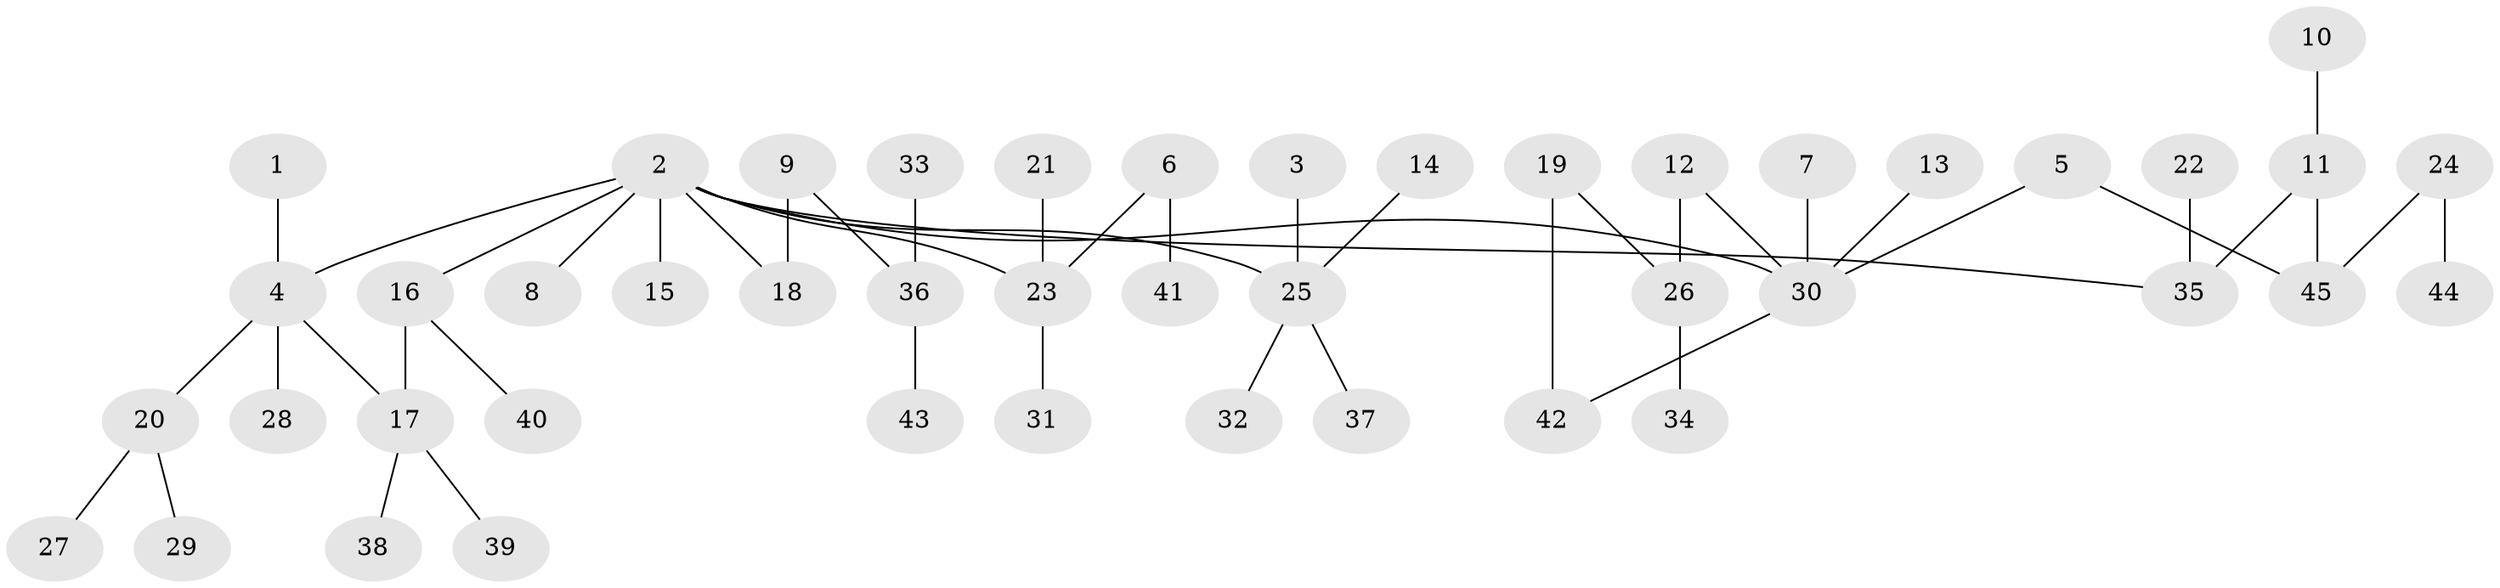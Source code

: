 // original degree distribution, {3: 0.16853932584269662, 4: 0.06741573033707865, 5: 0.033707865168539325, 7: 0.011235955056179775, 6: 0.011235955056179775, 1: 0.4606741573033708, 2: 0.24719101123595505}
// Generated by graph-tools (version 1.1) at 2025/25/03/09/25 03:25:34]
// undirected, 45 vertices, 47 edges
graph export_dot {
graph [start="1"]
  node [color=gray90,style=filled];
  1;
  2;
  3;
  4;
  5;
  6;
  7;
  8;
  9;
  10;
  11;
  12;
  13;
  14;
  15;
  16;
  17;
  18;
  19;
  20;
  21;
  22;
  23;
  24;
  25;
  26;
  27;
  28;
  29;
  30;
  31;
  32;
  33;
  34;
  35;
  36;
  37;
  38;
  39;
  40;
  41;
  42;
  43;
  44;
  45;
  1 -- 4 [weight=1.0];
  2 -- 4 [weight=1.0];
  2 -- 8 [weight=1.0];
  2 -- 15 [weight=1.0];
  2 -- 16 [weight=1.0];
  2 -- 18 [weight=1.0];
  2 -- 23 [weight=1.0];
  2 -- 25 [weight=1.0];
  2 -- 30 [weight=1.0];
  2 -- 35 [weight=1.0];
  3 -- 25 [weight=1.0];
  4 -- 17 [weight=1.0];
  4 -- 20 [weight=1.0];
  4 -- 28 [weight=1.0];
  5 -- 30 [weight=1.0];
  5 -- 45 [weight=1.0];
  6 -- 23 [weight=1.0];
  6 -- 41 [weight=1.0];
  7 -- 30 [weight=1.0];
  9 -- 18 [weight=1.0];
  9 -- 36 [weight=1.0];
  10 -- 11 [weight=1.0];
  11 -- 35 [weight=1.0];
  11 -- 45 [weight=1.0];
  12 -- 26 [weight=1.0];
  12 -- 30 [weight=1.0];
  13 -- 30 [weight=1.0];
  14 -- 25 [weight=1.0];
  16 -- 17 [weight=1.0];
  16 -- 40 [weight=1.0];
  17 -- 38 [weight=1.0];
  17 -- 39 [weight=1.0];
  19 -- 26 [weight=1.0];
  19 -- 42 [weight=1.0];
  20 -- 27 [weight=1.0];
  20 -- 29 [weight=1.0];
  21 -- 23 [weight=1.0];
  22 -- 35 [weight=1.0];
  23 -- 31 [weight=1.0];
  24 -- 44 [weight=1.0];
  24 -- 45 [weight=1.0];
  25 -- 32 [weight=1.0];
  25 -- 37 [weight=1.0];
  26 -- 34 [weight=1.0];
  30 -- 42 [weight=1.0];
  33 -- 36 [weight=1.0];
  36 -- 43 [weight=1.0];
}
